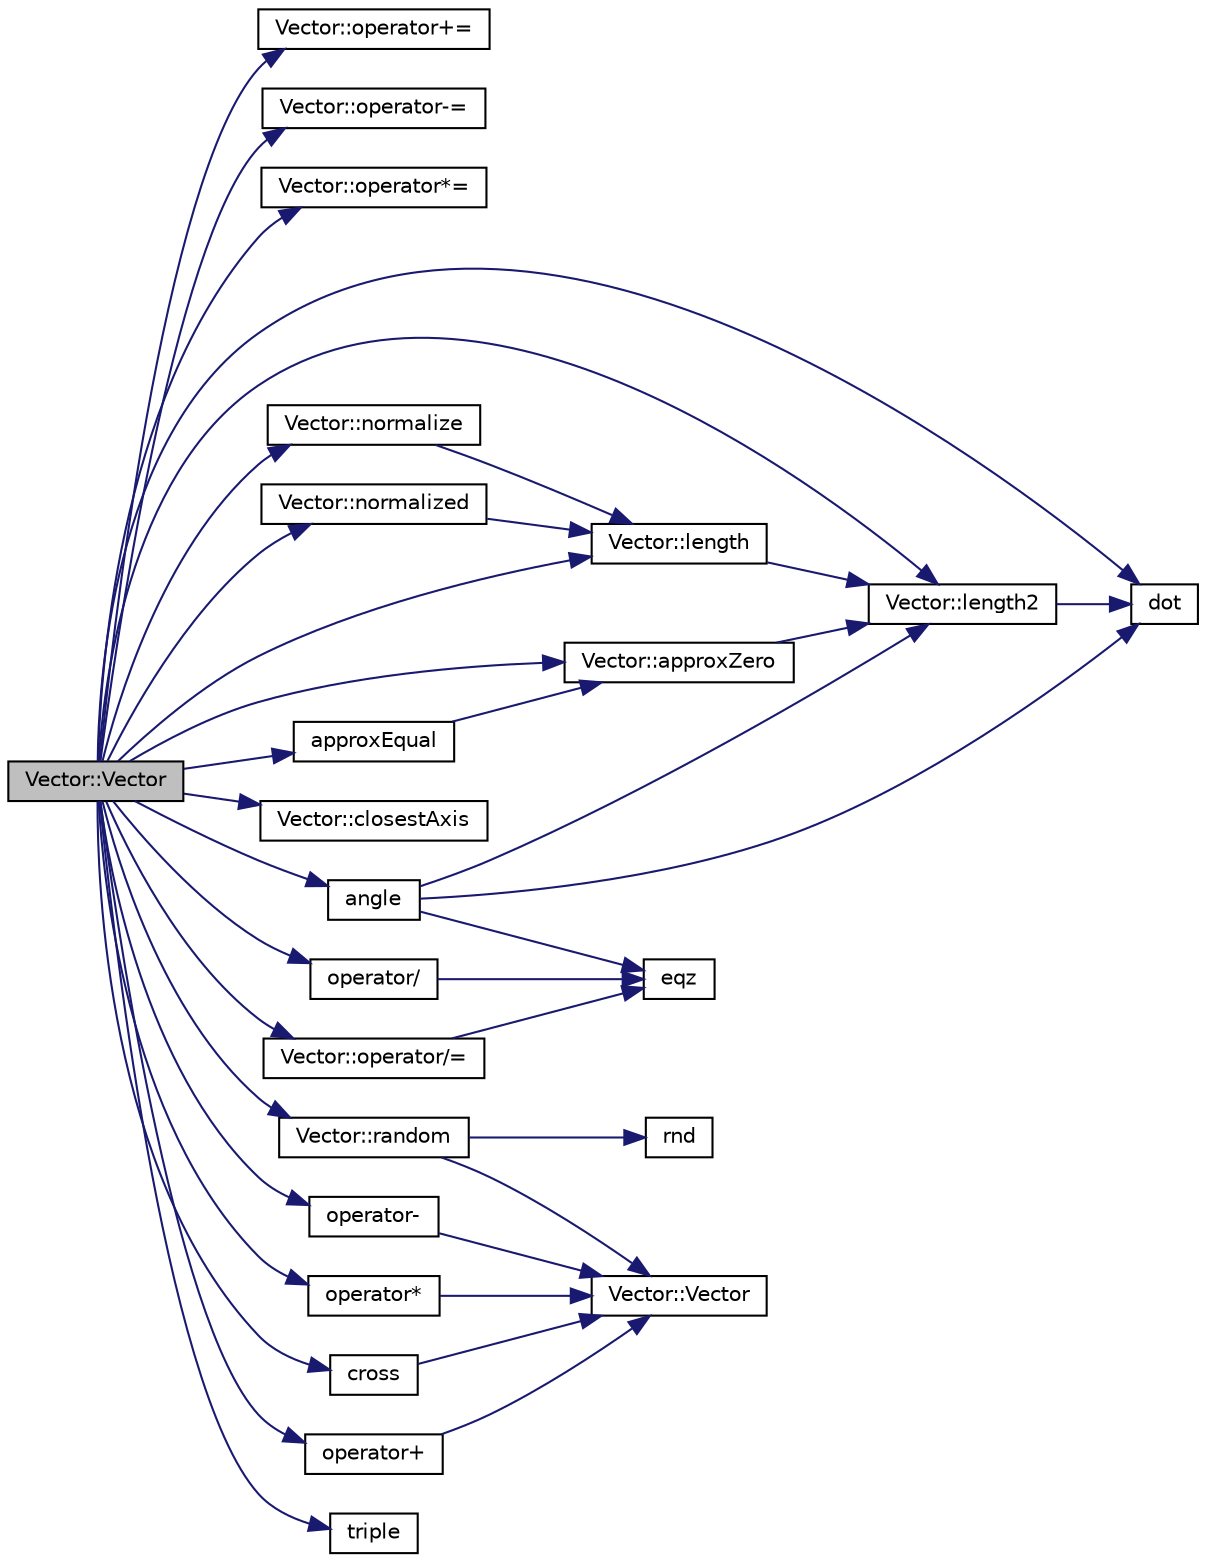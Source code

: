 digraph "Vector::Vector"
{
  edge [fontname="Helvetica",fontsize="10",labelfontname="Helvetica",labelfontsize="10"];
  node [fontname="Helvetica",fontsize="10",shape=record];
  rankdir="LR";
  Node1 [label="Vector::Vector",height=0.2,width=0.4,color="black", fillcolor="grey75", style="filled", fontcolor="black"];
  Node1 -> Node2 [color="midnightblue",fontsize="10",style="solid",fontname="Helvetica"];
  Node2 [label="Vector::operator+=",height=0.2,width=0.4,color="black", fillcolor="white", style="filled",URL="$class_vector.html#ac83a958cb5d93428528e40394c5257a6"];
  Node1 -> Node3 [color="midnightblue",fontsize="10",style="solid",fontname="Helvetica"];
  Node3 [label="Vector::operator-=",height=0.2,width=0.4,color="black", fillcolor="white", style="filled",URL="$class_vector.html#ac183243ad11d7db0db651c073c042e12"];
  Node1 -> Node4 [color="midnightblue",fontsize="10",style="solid",fontname="Helvetica"];
  Node4 [label="Vector::operator*=",height=0.2,width=0.4,color="black", fillcolor="white", style="filled",URL="$class_vector.html#a5a481e3e2ad1d7ca7a9242853f309360"];
  Node1 -> Node5 [color="midnightblue",fontsize="10",style="solid",fontname="Helvetica"];
  Node5 [label="Vector::operator/=",height=0.2,width=0.4,color="black", fillcolor="white", style="filled",URL="$class_vector.html#a4f10c85afeacef81616f6d51fd951e2b"];
  Node5 -> Node6 [color="midnightblue",fontsize="10",style="solid",fontname="Helvetica"];
  Node6 [label="eqz",height=0.2,width=0.4,color="black", fillcolor="white", style="filled",URL="$_basic_8h.html#a665ec20bb54e4ac38c9068f7d18893d2"];
  Node1 -> Node7 [color="midnightblue",fontsize="10",style="solid",fontname="Helvetica"];
  Node7 [label="Vector::length2",height=0.2,width=0.4,color="black", fillcolor="white", style="filled",URL="$class_vector.html#a8677c48cf107765986e71cd2f23b1b0f"];
  Node7 -> Node8 [color="midnightblue",fontsize="10",style="solid",fontname="Helvetica"];
  Node8 [label="dot",height=0.2,width=0.4,color="black", fillcolor="white", style="filled",URL="$_vector_8h.html#a4e9a20e9955e34afdb3659d68f6935c8"];
  Node1 -> Node9 [color="midnightblue",fontsize="10",style="solid",fontname="Helvetica"];
  Node9 [label="Vector::length",height=0.2,width=0.4,color="black", fillcolor="white", style="filled",URL="$class_vector.html#a0dad2d3f4af84741ae5f7390eba4a09e"];
  Node9 -> Node7 [color="midnightblue",fontsize="10",style="solid",fontname="Helvetica"];
  Node1 -> Node10 [color="midnightblue",fontsize="10",style="solid",fontname="Helvetica"];
  Node10 [label="Vector::approxZero",height=0.2,width=0.4,color="black", fillcolor="white", style="filled",URL="$class_vector.html#addc3e3712e46fe6825338d0fe51b6180"];
  Node10 -> Node7 [color="midnightblue",fontsize="10",style="solid",fontname="Helvetica"];
  Node1 -> Node11 [color="midnightblue",fontsize="10",style="solid",fontname="Helvetica"];
  Node11 [label="Vector::normalize",height=0.2,width=0.4,color="black", fillcolor="white", style="filled",URL="$class_vector.html#a8797efbdda6679ab6da996e7ebaaae36"];
  Node11 -> Node9 [color="midnightblue",fontsize="10",style="solid",fontname="Helvetica"];
  Node1 -> Node12 [color="midnightblue",fontsize="10",style="solid",fontname="Helvetica"];
  Node12 [label="Vector::normalized",height=0.2,width=0.4,color="black", fillcolor="white", style="filled",URL="$class_vector.html#a8ce08766d55e9cdb038a9e2a33770bd4"];
  Node12 -> Node9 [color="midnightblue",fontsize="10",style="solid",fontname="Helvetica"];
  Node1 -> Node13 [color="midnightblue",fontsize="10",style="solid",fontname="Helvetica"];
  Node13 [label="Vector::closestAxis",height=0.2,width=0.4,color="black", fillcolor="white", style="filled",URL="$class_vector.html#ad8375e21359741ab2d9724c9600abc26"];
  Node1 -> Node14 [color="midnightblue",fontsize="10",style="solid",fontname="Helvetica"];
  Node14 [label="Vector::random",height=0.2,width=0.4,color="black", fillcolor="white", style="filled",URL="$class_vector.html#a9a203036001429bc85e586e6454c579d"];
  Node14 -> Node15 [color="midnightblue",fontsize="10",style="solid",fontname="Helvetica"];
  Node15 [label="rnd",height=0.2,width=0.4,color="black", fillcolor="white", style="filled",URL="$_basic_8h.html#a075d63a0b4e14b622d719c9f410032fc"];
  Node14 -> Node16 [color="midnightblue",fontsize="10",style="solid",fontname="Helvetica"];
  Node16 [label="Vector::Vector",height=0.2,width=0.4,color="black", fillcolor="white", style="filled",URL="$class_vector.html#a6f80c73b5f18dcf3f8e36065bdc8b9e5"];
  Node1 -> Node17 [color="midnightblue",fontsize="10",style="solid",fontname="Helvetica"];
  Node17 [label="operator+",height=0.2,width=0.4,color="black", fillcolor="white", style="filled",URL="$_vector_8h.html#a06ca8cbab2b706b2a4e6b21ed24e0087"];
  Node17 -> Node16 [color="midnightblue",fontsize="10",style="solid",fontname="Helvetica"];
  Node1 -> Node18 [color="midnightblue",fontsize="10",style="solid",fontname="Helvetica"];
  Node18 [label="operator-",height=0.2,width=0.4,color="black", fillcolor="white", style="filled",URL="$_vector_8h.html#a885f29c16d9844e1629e3f4c89cf5499"];
  Node18 -> Node16 [color="midnightblue",fontsize="10",style="solid",fontname="Helvetica"];
  Node1 -> Node19 [color="midnightblue",fontsize="10",style="solid",fontname="Helvetica"];
  Node19 [label="operator*",height=0.2,width=0.4,color="black", fillcolor="white", style="filled",URL="$_vector_8h.html#a1deab1b38fdc06484edec1fd247d0fb1"];
  Node19 -> Node16 [color="midnightblue",fontsize="10",style="solid",fontname="Helvetica"];
  Node1 -> Node20 [color="midnightblue",fontsize="10",style="solid",fontname="Helvetica"];
  Node20 [label="operator/",height=0.2,width=0.4,color="black", fillcolor="white", style="filled",URL="$_vector_8h.html#ae1646542681f0feaa43b1d9673cb27ae"];
  Node20 -> Node6 [color="midnightblue",fontsize="10",style="solid",fontname="Helvetica"];
  Node1 -> Node8 [color="midnightblue",fontsize="10",style="solid",fontname="Helvetica"];
  Node1 -> Node21 [color="midnightblue",fontsize="10",style="solid",fontname="Helvetica"];
  Node21 [label="approxEqual",height=0.2,width=0.4,color="black", fillcolor="white", style="filled",URL="$_vector_8h.html#a07278c55a66bdaf944eb335e0ceedd9d"];
  Node21 -> Node10 [color="midnightblue",fontsize="10",style="solid",fontname="Helvetica"];
  Node1 -> Node22 [color="midnightblue",fontsize="10",style="solid",fontname="Helvetica"];
  Node22 [label="angle",height=0.2,width=0.4,color="black", fillcolor="white", style="filled",URL="$_vector_8h.html#a89bfaa91624932a756c037fa383bc0ae"];
  Node22 -> Node7 [color="midnightblue",fontsize="10",style="solid",fontname="Helvetica"];
  Node22 -> Node6 [color="midnightblue",fontsize="10",style="solid",fontname="Helvetica"];
  Node22 -> Node8 [color="midnightblue",fontsize="10",style="solid",fontname="Helvetica"];
  Node1 -> Node23 [color="midnightblue",fontsize="10",style="solid",fontname="Helvetica"];
  Node23 [label="cross",height=0.2,width=0.4,color="black", fillcolor="white", style="filled",URL="$_vector_8h.html#aa47a7256d2b0732bb6db6028f50d2d59"];
  Node23 -> Node16 [color="midnightblue",fontsize="10",style="solid",fontname="Helvetica"];
  Node1 -> Node24 [color="midnightblue",fontsize="10",style="solid",fontname="Helvetica"];
  Node24 [label="triple",height=0.2,width=0.4,color="black", fillcolor="white", style="filled",URL="$_vector_8h.html#a6cdf40b8c4bbfd99afc6c645cc07a554"];
}
